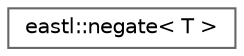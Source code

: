digraph "类继承关系图"
{
 // LATEX_PDF_SIZE
  bgcolor="transparent";
  edge [fontname=Helvetica,fontsize=10,labelfontname=Helvetica,labelfontsize=10];
  node [fontname=Helvetica,fontsize=10,shape=box,height=0.2,width=0.4];
  rankdir="LR";
  Node0 [id="Node000000",label="eastl::negate\< T \>",height=0.2,width=0.4,color="grey40", fillcolor="white", style="filled",URL="$structeastl_1_1negate.html",tooltip=" "];
}
